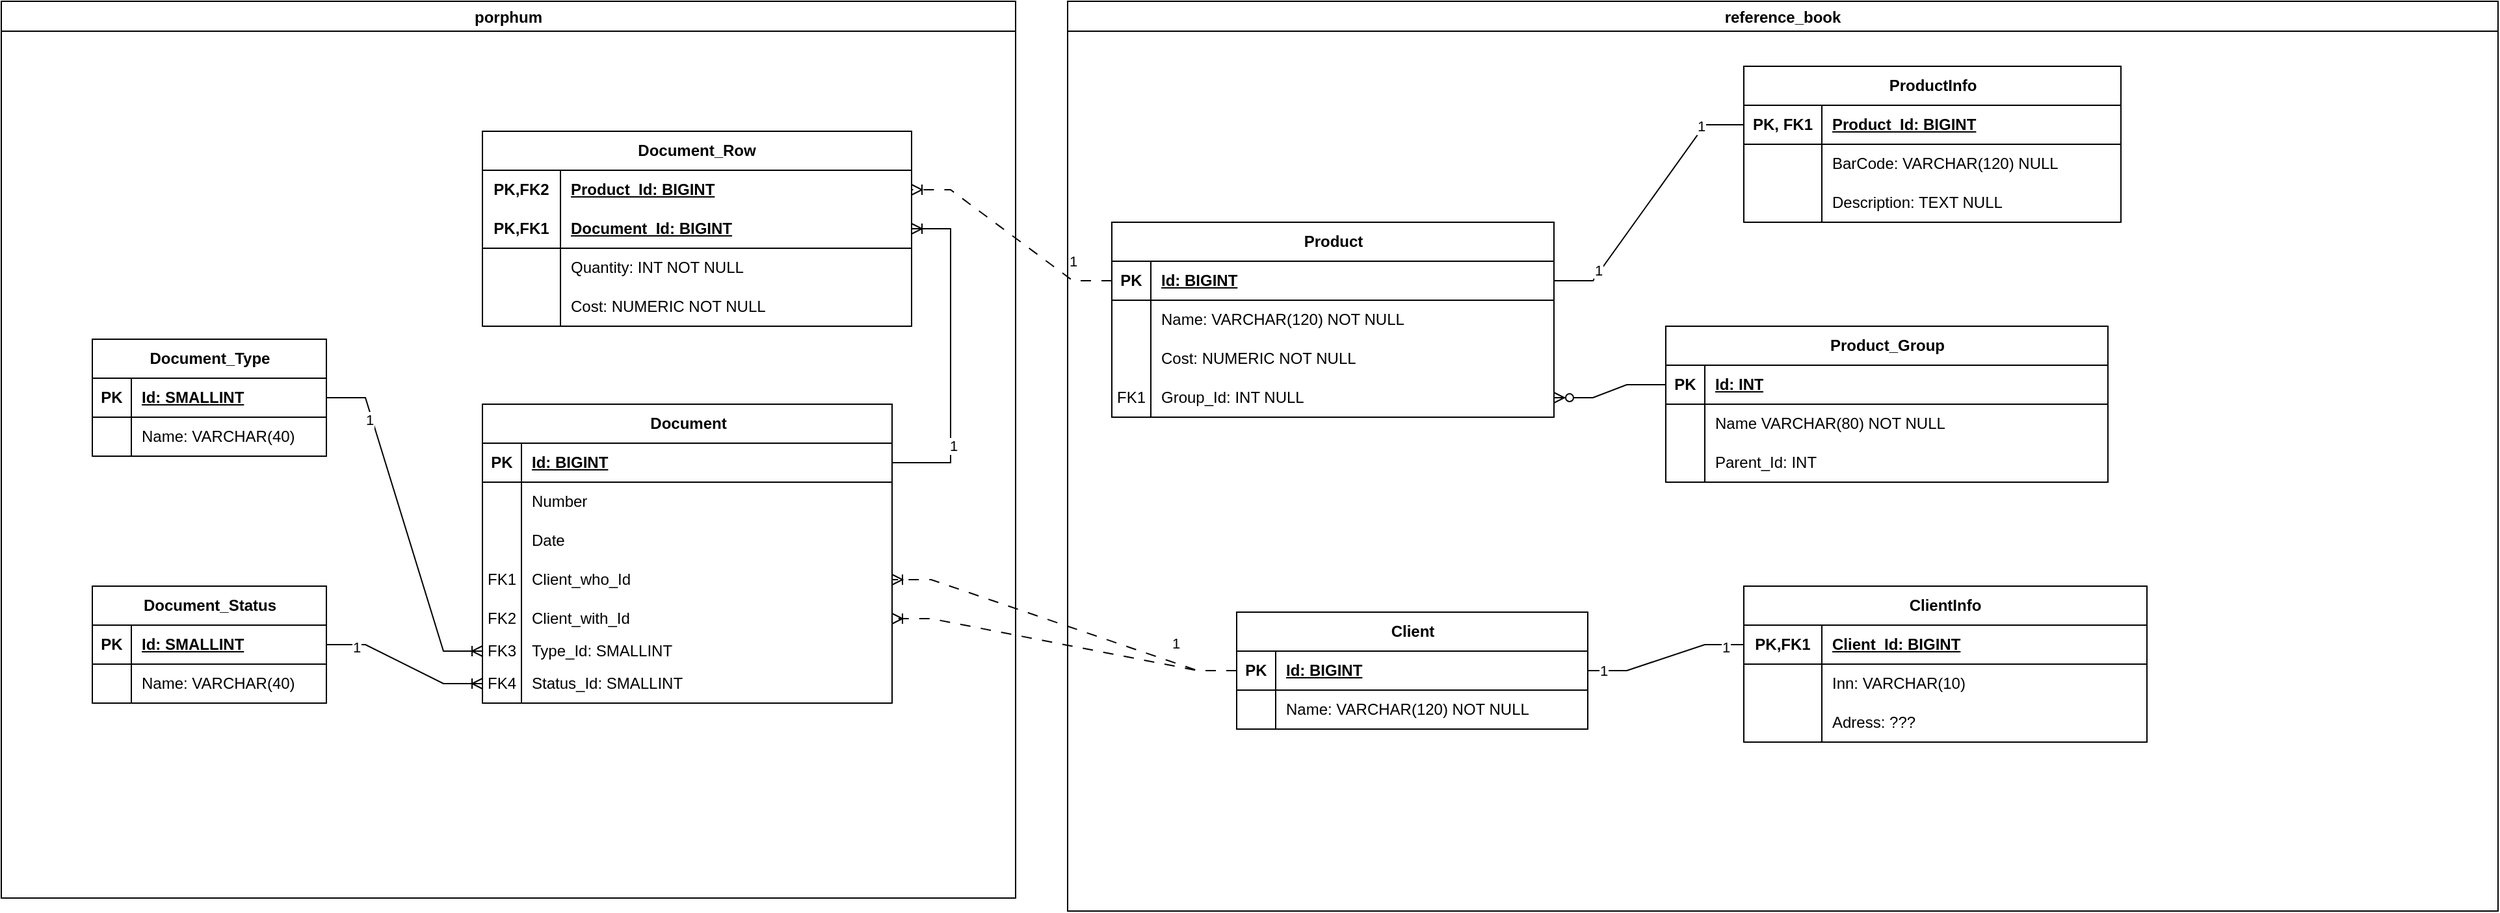 <mxfile version="21.3.7" type="device">
  <diagram name="Страница 1" id="6t1dCJp9TzpcNnZv-YKP">
    <mxGraphModel dx="2876" dy="1106" grid="1" gridSize="10" guides="1" tooltips="1" connect="1" arrows="1" fold="1" page="1" pageScale="1" pageWidth="827" pageHeight="1169" math="0" shadow="0">
      <root>
        <mxCell id="0" />
        <mxCell id="1" parent="0" />
        <mxCell id="6SxP_ZanUkTM1SYtLKLF-1" value="Product" style="shape=table;startSize=30;container=1;collapsible=1;childLayout=tableLayout;fixedRows=1;rowLines=0;fontStyle=1;align=center;resizeLast=1;html=1;" vertex="1" parent="1">
          <mxGeometry x="74" y="360" width="340" height="150" as="geometry" />
        </mxCell>
        <mxCell id="6SxP_ZanUkTM1SYtLKLF-2" value="" style="shape=tableRow;horizontal=0;startSize=0;swimlaneHead=0;swimlaneBody=0;fillColor=none;collapsible=0;dropTarget=0;points=[[0,0.5],[1,0.5]];portConstraint=eastwest;top=0;left=0;right=0;bottom=1;" vertex="1" parent="6SxP_ZanUkTM1SYtLKLF-1">
          <mxGeometry y="30" width="340" height="30" as="geometry" />
        </mxCell>
        <mxCell id="6SxP_ZanUkTM1SYtLKLF-3" value="PK" style="shape=partialRectangle;connectable=0;fillColor=none;top=0;left=0;bottom=0;right=0;fontStyle=1;overflow=hidden;whiteSpace=wrap;html=1;" vertex="1" parent="6SxP_ZanUkTM1SYtLKLF-2">
          <mxGeometry width="30" height="30" as="geometry">
            <mxRectangle width="30" height="30" as="alternateBounds" />
          </mxGeometry>
        </mxCell>
        <mxCell id="6SxP_ZanUkTM1SYtLKLF-4" value="Id: BIGINT" style="shape=partialRectangle;connectable=0;fillColor=none;top=0;left=0;bottom=0;right=0;align=left;spacingLeft=6;fontStyle=5;overflow=hidden;whiteSpace=wrap;html=1;" vertex="1" parent="6SxP_ZanUkTM1SYtLKLF-2">
          <mxGeometry x="30" width="310" height="30" as="geometry">
            <mxRectangle width="310" height="30" as="alternateBounds" />
          </mxGeometry>
        </mxCell>
        <mxCell id="6SxP_ZanUkTM1SYtLKLF-5" value="" style="shape=tableRow;horizontal=0;startSize=0;swimlaneHead=0;swimlaneBody=0;fillColor=none;collapsible=0;dropTarget=0;points=[[0,0.5],[1,0.5]];portConstraint=eastwest;top=0;left=0;right=0;bottom=0;" vertex="1" parent="6SxP_ZanUkTM1SYtLKLF-1">
          <mxGeometry y="60" width="340" height="30" as="geometry" />
        </mxCell>
        <mxCell id="6SxP_ZanUkTM1SYtLKLF-6" value="" style="shape=partialRectangle;connectable=0;fillColor=none;top=0;left=0;bottom=0;right=0;editable=1;overflow=hidden;whiteSpace=wrap;html=1;" vertex="1" parent="6SxP_ZanUkTM1SYtLKLF-5">
          <mxGeometry width="30" height="30" as="geometry">
            <mxRectangle width="30" height="30" as="alternateBounds" />
          </mxGeometry>
        </mxCell>
        <mxCell id="6SxP_ZanUkTM1SYtLKLF-7" value="Name: VARCHAR(120) NOT NULL" style="shape=partialRectangle;connectable=0;fillColor=none;top=0;left=0;bottom=0;right=0;align=left;spacingLeft=6;overflow=hidden;whiteSpace=wrap;html=1;" vertex="1" parent="6SxP_ZanUkTM1SYtLKLF-5">
          <mxGeometry x="30" width="310" height="30" as="geometry">
            <mxRectangle width="310" height="30" as="alternateBounds" />
          </mxGeometry>
        </mxCell>
        <mxCell id="6SxP_ZanUkTM1SYtLKLF-8" value="" style="shape=tableRow;horizontal=0;startSize=0;swimlaneHead=0;swimlaneBody=0;fillColor=none;collapsible=0;dropTarget=0;points=[[0,0.5],[1,0.5]];portConstraint=eastwest;top=0;left=0;right=0;bottom=0;" vertex="1" parent="6SxP_ZanUkTM1SYtLKLF-1">
          <mxGeometry y="90" width="340" height="30" as="geometry" />
        </mxCell>
        <mxCell id="6SxP_ZanUkTM1SYtLKLF-9" value="" style="shape=partialRectangle;connectable=0;fillColor=none;top=0;left=0;bottom=0;right=0;editable=1;overflow=hidden;whiteSpace=wrap;html=1;" vertex="1" parent="6SxP_ZanUkTM1SYtLKLF-8">
          <mxGeometry width="30" height="30" as="geometry">
            <mxRectangle width="30" height="30" as="alternateBounds" />
          </mxGeometry>
        </mxCell>
        <mxCell id="6SxP_ZanUkTM1SYtLKLF-10" value="Cost: NUMERIC NOT NULL" style="shape=partialRectangle;connectable=0;fillColor=none;top=0;left=0;bottom=0;right=0;align=left;spacingLeft=6;overflow=hidden;whiteSpace=wrap;html=1;" vertex="1" parent="6SxP_ZanUkTM1SYtLKLF-8">
          <mxGeometry x="30" width="310" height="30" as="geometry">
            <mxRectangle width="310" height="30" as="alternateBounds" />
          </mxGeometry>
        </mxCell>
        <mxCell id="6SxP_ZanUkTM1SYtLKLF-105" style="shape=tableRow;horizontal=0;startSize=0;swimlaneHead=0;swimlaneBody=0;fillColor=none;collapsible=0;dropTarget=0;points=[[0,0.5],[1,0.5]];portConstraint=eastwest;top=0;left=0;right=0;bottom=0;" vertex="1" parent="6SxP_ZanUkTM1SYtLKLF-1">
          <mxGeometry y="120" width="340" height="30" as="geometry" />
        </mxCell>
        <mxCell id="6SxP_ZanUkTM1SYtLKLF-106" value="FK1" style="shape=partialRectangle;connectable=0;fillColor=none;top=0;left=0;bottom=0;right=0;editable=1;overflow=hidden;whiteSpace=wrap;html=1;" vertex="1" parent="6SxP_ZanUkTM1SYtLKLF-105">
          <mxGeometry width="30" height="30" as="geometry">
            <mxRectangle width="30" height="30" as="alternateBounds" />
          </mxGeometry>
        </mxCell>
        <mxCell id="6SxP_ZanUkTM1SYtLKLF-107" value="Group_Id: INT NULL" style="shape=partialRectangle;connectable=0;fillColor=none;top=0;left=0;bottom=0;right=0;align=left;spacingLeft=6;overflow=hidden;whiteSpace=wrap;html=1;" vertex="1" parent="6SxP_ZanUkTM1SYtLKLF-105">
          <mxGeometry x="30" width="310" height="30" as="geometry">
            <mxRectangle width="310" height="30" as="alternateBounds" />
          </mxGeometry>
        </mxCell>
        <mxCell id="6SxP_ZanUkTM1SYtLKLF-14" value="Client" style="shape=table;startSize=30;container=1;collapsible=1;childLayout=tableLayout;fixedRows=1;rowLines=0;fontStyle=1;align=center;resizeLast=1;html=1;" vertex="1" parent="1">
          <mxGeometry x="170" y="660" width="270" height="90" as="geometry" />
        </mxCell>
        <mxCell id="6SxP_ZanUkTM1SYtLKLF-15" value="" style="shape=tableRow;horizontal=0;startSize=0;swimlaneHead=0;swimlaneBody=0;fillColor=none;collapsible=0;dropTarget=0;points=[[0,0.5],[1,0.5]];portConstraint=eastwest;top=0;left=0;right=0;bottom=1;" vertex="1" parent="6SxP_ZanUkTM1SYtLKLF-14">
          <mxGeometry y="30" width="270" height="30" as="geometry" />
        </mxCell>
        <mxCell id="6SxP_ZanUkTM1SYtLKLF-16" value="PK" style="shape=partialRectangle;connectable=0;fillColor=none;top=0;left=0;bottom=0;right=0;fontStyle=1;overflow=hidden;whiteSpace=wrap;html=1;" vertex="1" parent="6SxP_ZanUkTM1SYtLKLF-15">
          <mxGeometry width="30" height="30" as="geometry">
            <mxRectangle width="30" height="30" as="alternateBounds" />
          </mxGeometry>
        </mxCell>
        <mxCell id="6SxP_ZanUkTM1SYtLKLF-17" value="Id: BIGINT" style="shape=partialRectangle;connectable=0;fillColor=none;top=0;left=0;bottom=0;right=0;align=left;spacingLeft=6;fontStyle=5;overflow=hidden;whiteSpace=wrap;html=1;" vertex="1" parent="6SxP_ZanUkTM1SYtLKLF-15">
          <mxGeometry x="30" width="240" height="30" as="geometry">
            <mxRectangle width="240" height="30" as="alternateBounds" />
          </mxGeometry>
        </mxCell>
        <mxCell id="6SxP_ZanUkTM1SYtLKLF-18" value="" style="shape=tableRow;horizontal=0;startSize=0;swimlaneHead=0;swimlaneBody=0;fillColor=none;collapsible=0;dropTarget=0;points=[[0,0.5],[1,0.5]];portConstraint=eastwest;top=0;left=0;right=0;bottom=0;" vertex="1" parent="6SxP_ZanUkTM1SYtLKLF-14">
          <mxGeometry y="60" width="270" height="30" as="geometry" />
        </mxCell>
        <mxCell id="6SxP_ZanUkTM1SYtLKLF-19" value="" style="shape=partialRectangle;connectable=0;fillColor=none;top=0;left=0;bottom=0;right=0;editable=1;overflow=hidden;whiteSpace=wrap;html=1;" vertex="1" parent="6SxP_ZanUkTM1SYtLKLF-18">
          <mxGeometry width="30" height="30" as="geometry">
            <mxRectangle width="30" height="30" as="alternateBounds" />
          </mxGeometry>
        </mxCell>
        <mxCell id="6SxP_ZanUkTM1SYtLKLF-20" value="Name: VARCHAR(120) NOT NULL" style="shape=partialRectangle;connectable=0;fillColor=none;top=0;left=0;bottom=0;right=0;align=left;spacingLeft=6;overflow=hidden;whiteSpace=wrap;html=1;" vertex="1" parent="6SxP_ZanUkTM1SYtLKLF-18">
          <mxGeometry x="30" width="240" height="30" as="geometry">
            <mxRectangle width="240" height="30" as="alternateBounds" />
          </mxGeometry>
        </mxCell>
        <mxCell id="6SxP_ZanUkTM1SYtLKLF-79" value="Product_Group" style="shape=table;startSize=30;container=1;collapsible=1;childLayout=tableLayout;fixedRows=1;rowLines=0;fontStyle=1;align=center;resizeLast=1;html=1;" vertex="1" parent="1">
          <mxGeometry x="500" y="440" width="340" height="120" as="geometry" />
        </mxCell>
        <mxCell id="6SxP_ZanUkTM1SYtLKLF-80" value="" style="shape=tableRow;horizontal=0;startSize=0;swimlaneHead=0;swimlaneBody=0;fillColor=none;collapsible=0;dropTarget=0;points=[[0,0.5],[1,0.5]];portConstraint=eastwest;top=0;left=0;right=0;bottom=1;" vertex="1" parent="6SxP_ZanUkTM1SYtLKLF-79">
          <mxGeometry y="30" width="340" height="30" as="geometry" />
        </mxCell>
        <mxCell id="6SxP_ZanUkTM1SYtLKLF-81" value="PK" style="shape=partialRectangle;connectable=0;fillColor=none;top=0;left=0;bottom=0;right=0;fontStyle=1;overflow=hidden;whiteSpace=wrap;html=1;" vertex="1" parent="6SxP_ZanUkTM1SYtLKLF-80">
          <mxGeometry width="30" height="30" as="geometry">
            <mxRectangle width="30" height="30" as="alternateBounds" />
          </mxGeometry>
        </mxCell>
        <mxCell id="6SxP_ZanUkTM1SYtLKLF-82" value="Id: INT" style="shape=partialRectangle;connectable=0;fillColor=none;top=0;left=0;bottom=0;right=0;align=left;spacingLeft=6;fontStyle=5;overflow=hidden;whiteSpace=wrap;html=1;" vertex="1" parent="6SxP_ZanUkTM1SYtLKLF-80">
          <mxGeometry x="30" width="310" height="30" as="geometry">
            <mxRectangle width="310" height="30" as="alternateBounds" />
          </mxGeometry>
        </mxCell>
        <mxCell id="6SxP_ZanUkTM1SYtLKLF-83" value="" style="shape=tableRow;horizontal=0;startSize=0;swimlaneHead=0;swimlaneBody=0;fillColor=none;collapsible=0;dropTarget=0;points=[[0,0.5],[1,0.5]];portConstraint=eastwest;top=0;left=0;right=0;bottom=0;" vertex="1" parent="6SxP_ZanUkTM1SYtLKLF-79">
          <mxGeometry y="60" width="340" height="30" as="geometry" />
        </mxCell>
        <mxCell id="6SxP_ZanUkTM1SYtLKLF-84" value="" style="shape=partialRectangle;connectable=0;fillColor=none;top=0;left=0;bottom=0;right=0;editable=1;overflow=hidden;whiteSpace=wrap;html=1;" vertex="1" parent="6SxP_ZanUkTM1SYtLKLF-83">
          <mxGeometry width="30" height="30" as="geometry">
            <mxRectangle width="30" height="30" as="alternateBounds" />
          </mxGeometry>
        </mxCell>
        <mxCell id="6SxP_ZanUkTM1SYtLKLF-85" value="Name VARCHAR(80) NOT NULL" style="shape=partialRectangle;connectable=0;fillColor=none;top=0;left=0;bottom=0;right=0;align=left;spacingLeft=6;overflow=hidden;whiteSpace=wrap;html=1;" vertex="1" parent="6SxP_ZanUkTM1SYtLKLF-83">
          <mxGeometry x="30" width="310" height="30" as="geometry">
            <mxRectangle width="310" height="30" as="alternateBounds" />
          </mxGeometry>
        </mxCell>
        <mxCell id="6SxP_ZanUkTM1SYtLKLF-108" style="shape=tableRow;horizontal=0;startSize=0;swimlaneHead=0;swimlaneBody=0;fillColor=none;collapsible=0;dropTarget=0;points=[[0,0.5],[1,0.5]];portConstraint=eastwest;top=0;left=0;right=0;bottom=0;" vertex="1" parent="6SxP_ZanUkTM1SYtLKLF-79">
          <mxGeometry y="90" width="340" height="30" as="geometry" />
        </mxCell>
        <mxCell id="6SxP_ZanUkTM1SYtLKLF-109" value="" style="shape=partialRectangle;connectable=0;fillColor=none;top=0;left=0;bottom=0;right=0;editable=1;overflow=hidden;whiteSpace=wrap;html=1;" vertex="1" parent="6SxP_ZanUkTM1SYtLKLF-108">
          <mxGeometry width="30" height="30" as="geometry">
            <mxRectangle width="30" height="30" as="alternateBounds" />
          </mxGeometry>
        </mxCell>
        <mxCell id="6SxP_ZanUkTM1SYtLKLF-110" value="Parent_Id: INT" style="shape=partialRectangle;connectable=0;fillColor=none;top=0;left=0;bottom=0;right=0;align=left;spacingLeft=6;overflow=hidden;whiteSpace=wrap;html=1;" vertex="1" parent="6SxP_ZanUkTM1SYtLKLF-108">
          <mxGeometry x="30" width="310" height="30" as="geometry">
            <mxRectangle width="310" height="30" as="alternateBounds" />
          </mxGeometry>
        </mxCell>
        <mxCell id="6SxP_ZanUkTM1SYtLKLF-92" value="ProductInfo" style="shape=table;startSize=30;container=1;collapsible=1;childLayout=tableLayout;fixedRows=1;rowLines=0;fontStyle=1;align=center;resizeLast=1;html=1;" vertex="1" parent="1">
          <mxGeometry x="560" y="240" width="290" height="120" as="geometry" />
        </mxCell>
        <mxCell id="6SxP_ZanUkTM1SYtLKLF-93" value="" style="shape=tableRow;horizontal=0;startSize=0;swimlaneHead=0;swimlaneBody=0;fillColor=none;collapsible=0;dropTarget=0;points=[[0,0.5],[1,0.5]];portConstraint=eastwest;top=0;left=0;right=0;bottom=1;" vertex="1" parent="6SxP_ZanUkTM1SYtLKLF-92">
          <mxGeometry y="30" width="290" height="30" as="geometry" />
        </mxCell>
        <mxCell id="6SxP_ZanUkTM1SYtLKLF-94" value="PK, FK1" style="shape=partialRectangle;connectable=0;fillColor=none;top=0;left=0;bottom=0;right=0;fontStyle=1;overflow=hidden;whiteSpace=wrap;html=1;" vertex="1" parent="6SxP_ZanUkTM1SYtLKLF-93">
          <mxGeometry width="60" height="30" as="geometry">
            <mxRectangle width="60" height="30" as="alternateBounds" />
          </mxGeometry>
        </mxCell>
        <mxCell id="6SxP_ZanUkTM1SYtLKLF-95" value="Product_Id: BIGINT" style="shape=partialRectangle;connectable=0;fillColor=none;top=0;left=0;bottom=0;right=0;align=left;spacingLeft=6;fontStyle=5;overflow=hidden;whiteSpace=wrap;html=1;" vertex="1" parent="6SxP_ZanUkTM1SYtLKLF-93">
          <mxGeometry x="60" width="230" height="30" as="geometry">
            <mxRectangle width="230" height="30" as="alternateBounds" />
          </mxGeometry>
        </mxCell>
        <mxCell id="6SxP_ZanUkTM1SYtLKLF-96" value="" style="shape=tableRow;horizontal=0;startSize=0;swimlaneHead=0;swimlaneBody=0;fillColor=none;collapsible=0;dropTarget=0;points=[[0,0.5],[1,0.5]];portConstraint=eastwest;top=0;left=0;right=0;bottom=0;" vertex="1" parent="6SxP_ZanUkTM1SYtLKLF-92">
          <mxGeometry y="60" width="290" height="30" as="geometry" />
        </mxCell>
        <mxCell id="6SxP_ZanUkTM1SYtLKLF-97" value="" style="shape=partialRectangle;connectable=0;fillColor=none;top=0;left=0;bottom=0;right=0;editable=1;overflow=hidden;whiteSpace=wrap;html=1;" vertex="1" parent="6SxP_ZanUkTM1SYtLKLF-96">
          <mxGeometry width="60" height="30" as="geometry">
            <mxRectangle width="60" height="30" as="alternateBounds" />
          </mxGeometry>
        </mxCell>
        <mxCell id="6SxP_ZanUkTM1SYtLKLF-98" value="BarCode: VARCHAR(120) NULL" style="shape=partialRectangle;connectable=0;fillColor=none;top=0;left=0;bottom=0;right=0;align=left;spacingLeft=6;overflow=hidden;whiteSpace=wrap;html=1;" vertex="1" parent="6SxP_ZanUkTM1SYtLKLF-96">
          <mxGeometry x="60" width="230" height="30" as="geometry">
            <mxRectangle width="230" height="30" as="alternateBounds" />
          </mxGeometry>
        </mxCell>
        <mxCell id="6SxP_ZanUkTM1SYtLKLF-192" style="shape=tableRow;horizontal=0;startSize=0;swimlaneHead=0;swimlaneBody=0;fillColor=none;collapsible=0;dropTarget=0;points=[[0,0.5],[1,0.5]];portConstraint=eastwest;top=0;left=0;right=0;bottom=0;" vertex="1" parent="6SxP_ZanUkTM1SYtLKLF-92">
          <mxGeometry y="90" width="290" height="30" as="geometry" />
        </mxCell>
        <mxCell id="6SxP_ZanUkTM1SYtLKLF-193" style="shape=partialRectangle;connectable=0;fillColor=none;top=0;left=0;bottom=0;right=0;editable=1;overflow=hidden;whiteSpace=wrap;html=1;" vertex="1" parent="6SxP_ZanUkTM1SYtLKLF-192">
          <mxGeometry width="60" height="30" as="geometry">
            <mxRectangle width="60" height="30" as="alternateBounds" />
          </mxGeometry>
        </mxCell>
        <mxCell id="6SxP_ZanUkTM1SYtLKLF-194" value="Description: TEXT NULL" style="shape=partialRectangle;connectable=0;fillColor=none;top=0;left=0;bottom=0;right=0;align=left;spacingLeft=6;overflow=hidden;whiteSpace=wrap;html=1;" vertex="1" parent="6SxP_ZanUkTM1SYtLKLF-192">
          <mxGeometry x="60" width="230" height="30" as="geometry">
            <mxRectangle width="230" height="30" as="alternateBounds" />
          </mxGeometry>
        </mxCell>
        <mxCell id="6SxP_ZanUkTM1SYtLKLF-112" value="" style="edgeStyle=entityRelationEdgeStyle;fontSize=12;html=1;endArrow=none;startArrow=none;rounded=0;startFill=0;endFill=0;" edge="1" parent="1" source="6SxP_ZanUkTM1SYtLKLF-93" target="6SxP_ZanUkTM1SYtLKLF-2">
          <mxGeometry width="100" height="100" relative="1" as="geometry">
            <mxPoint x="-200" y="380" as="sourcePoint" />
            <mxPoint x="-100" y="280" as="targetPoint" />
          </mxGeometry>
        </mxCell>
        <mxCell id="6SxP_ZanUkTM1SYtLKLF-147" value="1" style="edgeLabel;html=1;align=center;verticalAlign=middle;resizable=0;points=[];" vertex="1" connectable="0" parent="6SxP_ZanUkTM1SYtLKLF-112">
          <mxGeometry x="-0.689" y="-2" relative="1" as="geometry">
            <mxPoint as="offset" />
          </mxGeometry>
        </mxCell>
        <mxCell id="6SxP_ZanUkTM1SYtLKLF-148" value="1" style="edgeLabel;html=1;align=center;verticalAlign=middle;resizable=0;points=[];" vertex="1" connectable="0" parent="6SxP_ZanUkTM1SYtLKLF-112">
          <mxGeometry x="0.622" y="-2" relative="1" as="geometry">
            <mxPoint as="offset" />
          </mxGeometry>
        </mxCell>
        <mxCell id="6SxP_ZanUkTM1SYtLKLF-126" value="ClientInfo" style="shape=table;startSize=30;container=1;collapsible=1;childLayout=tableLayout;fixedRows=1;rowLines=0;fontStyle=1;align=center;resizeLast=1;html=1;whiteSpace=wrap;" vertex="1" parent="1">
          <mxGeometry x="560" y="640" width="310" height="120" as="geometry" />
        </mxCell>
        <mxCell id="6SxP_ZanUkTM1SYtLKLF-130" value="" style="shape=tableRow;horizontal=0;startSize=0;swimlaneHead=0;swimlaneBody=0;fillColor=none;collapsible=0;dropTarget=0;points=[[0,0.5],[1,0.5]];portConstraint=eastwest;top=0;left=0;right=0;bottom=1;html=1;" vertex="1" parent="6SxP_ZanUkTM1SYtLKLF-126">
          <mxGeometry y="30" width="310" height="30" as="geometry" />
        </mxCell>
        <mxCell id="6SxP_ZanUkTM1SYtLKLF-131" value="PK,FK1" style="shape=partialRectangle;connectable=0;fillColor=none;top=0;left=0;bottom=0;right=0;fontStyle=1;overflow=hidden;html=1;whiteSpace=wrap;" vertex="1" parent="6SxP_ZanUkTM1SYtLKLF-130">
          <mxGeometry width="60" height="30" as="geometry">
            <mxRectangle width="60" height="30" as="alternateBounds" />
          </mxGeometry>
        </mxCell>
        <mxCell id="6SxP_ZanUkTM1SYtLKLF-132" value="Client_Id: BIGINT" style="shape=partialRectangle;connectable=0;fillColor=none;top=0;left=0;bottom=0;right=0;align=left;spacingLeft=6;fontStyle=5;overflow=hidden;html=1;whiteSpace=wrap;" vertex="1" parent="6SxP_ZanUkTM1SYtLKLF-130">
          <mxGeometry x="60" width="250" height="30" as="geometry">
            <mxRectangle width="250" height="30" as="alternateBounds" />
          </mxGeometry>
        </mxCell>
        <mxCell id="6SxP_ZanUkTM1SYtLKLF-133" value="" style="shape=tableRow;horizontal=0;startSize=0;swimlaneHead=0;swimlaneBody=0;fillColor=none;collapsible=0;dropTarget=0;points=[[0,0.5],[1,0.5]];portConstraint=eastwest;top=0;left=0;right=0;bottom=0;html=1;" vertex="1" parent="6SxP_ZanUkTM1SYtLKLF-126">
          <mxGeometry y="60" width="310" height="30" as="geometry" />
        </mxCell>
        <mxCell id="6SxP_ZanUkTM1SYtLKLF-134" value="" style="shape=partialRectangle;connectable=0;fillColor=none;top=0;left=0;bottom=0;right=0;editable=1;overflow=hidden;html=1;whiteSpace=wrap;" vertex="1" parent="6SxP_ZanUkTM1SYtLKLF-133">
          <mxGeometry width="60" height="30" as="geometry">
            <mxRectangle width="60" height="30" as="alternateBounds" />
          </mxGeometry>
        </mxCell>
        <mxCell id="6SxP_ZanUkTM1SYtLKLF-135" value="Inn: VARCHAR(10)" style="shape=partialRectangle;connectable=0;fillColor=none;top=0;left=0;bottom=0;right=0;align=left;spacingLeft=6;overflow=hidden;html=1;whiteSpace=wrap;" vertex="1" parent="6SxP_ZanUkTM1SYtLKLF-133">
          <mxGeometry x="60" width="250" height="30" as="geometry">
            <mxRectangle width="250" height="30" as="alternateBounds" />
          </mxGeometry>
        </mxCell>
        <mxCell id="6SxP_ZanUkTM1SYtLKLF-136" value="" style="shape=tableRow;horizontal=0;startSize=0;swimlaneHead=0;swimlaneBody=0;fillColor=none;collapsible=0;dropTarget=0;points=[[0,0.5],[1,0.5]];portConstraint=eastwest;top=0;left=0;right=0;bottom=0;html=1;" vertex="1" parent="6SxP_ZanUkTM1SYtLKLF-126">
          <mxGeometry y="90" width="310" height="30" as="geometry" />
        </mxCell>
        <mxCell id="6SxP_ZanUkTM1SYtLKLF-137" value="" style="shape=partialRectangle;connectable=0;fillColor=none;top=0;left=0;bottom=0;right=0;editable=1;overflow=hidden;html=1;whiteSpace=wrap;" vertex="1" parent="6SxP_ZanUkTM1SYtLKLF-136">
          <mxGeometry width="60" height="30" as="geometry">
            <mxRectangle width="60" height="30" as="alternateBounds" />
          </mxGeometry>
        </mxCell>
        <mxCell id="6SxP_ZanUkTM1SYtLKLF-138" value="Adress: ???" style="shape=partialRectangle;connectable=0;fillColor=none;top=0;left=0;bottom=0;right=0;align=left;spacingLeft=6;overflow=hidden;html=1;whiteSpace=wrap;" vertex="1" parent="6SxP_ZanUkTM1SYtLKLF-136">
          <mxGeometry x="60" width="250" height="30" as="geometry">
            <mxRectangle width="250" height="30" as="alternateBounds" />
          </mxGeometry>
        </mxCell>
        <mxCell id="6SxP_ZanUkTM1SYtLKLF-143" value="" style="edgeStyle=entityRelationEdgeStyle;fontSize=12;html=1;endArrow=none;startArrow=none;rounded=0;startFill=0;endFill=0;" edge="1" parent="1" source="6SxP_ZanUkTM1SYtLKLF-15" target="6SxP_ZanUkTM1SYtLKLF-130">
          <mxGeometry width="100" height="100" relative="1" as="geometry">
            <mxPoint x="50" y="450" as="sourcePoint" />
            <mxPoint x="140" y="450" as="targetPoint" />
          </mxGeometry>
        </mxCell>
        <mxCell id="6SxP_ZanUkTM1SYtLKLF-149" value="1" style="edgeLabel;html=1;align=center;verticalAlign=middle;resizable=0;points=[];" vertex="1" connectable="0" parent="6SxP_ZanUkTM1SYtLKLF-143">
          <mxGeometry x="-0.806" relative="1" as="geometry">
            <mxPoint as="offset" />
          </mxGeometry>
        </mxCell>
        <mxCell id="6SxP_ZanUkTM1SYtLKLF-150" value="1" style="edgeLabel;html=1;align=center;verticalAlign=middle;resizable=0;points=[];" vertex="1" connectable="0" parent="6SxP_ZanUkTM1SYtLKLF-143">
          <mxGeometry x="0.767" y="-2" relative="1" as="geometry">
            <mxPoint as="offset" />
          </mxGeometry>
        </mxCell>
        <mxCell id="6SxP_ZanUkTM1SYtLKLF-181" value="" style="edgeStyle=entityRelationEdgeStyle;fontSize=12;html=1;endArrow=ERoneToMany;rounded=0;dashed=1;dashPattern=8 8;" edge="1" parent="1" source="6SxP_ZanUkTM1SYtLKLF-15" target="6SxP_ZanUkTM1SYtLKLF-178">
          <mxGeometry width="100" height="100" relative="1" as="geometry">
            <mxPoint x="-500" y="665" as="sourcePoint" />
            <mxPoint x="-312" y="725" as="targetPoint" />
          </mxGeometry>
        </mxCell>
        <mxCell id="6SxP_ZanUkTM1SYtLKLF-182" value="1" style="edgeLabel;html=1;align=center;verticalAlign=middle;resizable=0;points=[];" vertex="1" connectable="0" parent="6SxP_ZanUkTM1SYtLKLF-181">
          <mxGeometry x="-0.646" y="-2" relative="1" as="geometry">
            <mxPoint y="-13" as="offset" />
          </mxGeometry>
        </mxCell>
        <mxCell id="6SxP_ZanUkTM1SYtLKLF-186" value="" style="edgeStyle=entityRelationEdgeStyle;fontSize=12;html=1;endArrow=ERoneToMany;rounded=0;dashed=1;dashPattern=8 8;" edge="1" parent="1" source="6SxP_ZanUkTM1SYtLKLF-15" target="6SxP_ZanUkTM1SYtLKLF-183">
          <mxGeometry width="100" height="100" relative="1" as="geometry">
            <mxPoint x="90" y="745" as="sourcePoint" />
            <mxPoint x="3" y="700" as="targetPoint" />
          </mxGeometry>
        </mxCell>
        <mxCell id="6SxP_ZanUkTM1SYtLKLF-190" value="" style="edgeStyle=entityRelationEdgeStyle;fontSize=12;html=1;endArrow=ERoneToMany;rounded=0;dashed=1;dashPattern=8 8;" edge="1" parent="1" source="6SxP_ZanUkTM1SYtLKLF-2" target="6SxP_ZanUkTM1SYtLKLF-67">
          <mxGeometry width="100" height="100" relative="1" as="geometry">
            <mxPoint x="3" y="610" as="sourcePoint" />
            <mxPoint x="120" y="545" as="targetPoint" />
          </mxGeometry>
        </mxCell>
        <mxCell id="6SxP_ZanUkTM1SYtLKLF-191" value="1" style="edgeLabel;html=1;align=center;verticalAlign=middle;resizable=0;points=[];" vertex="1" connectable="0" parent="6SxP_ZanUkTM1SYtLKLF-190">
          <mxGeometry x="-0.646" y="-2" relative="1" as="geometry">
            <mxPoint y="-13" as="offset" />
          </mxGeometry>
        </mxCell>
        <mxCell id="6SxP_ZanUkTM1SYtLKLF-196" value="" style="edgeStyle=entityRelationEdgeStyle;fontSize=12;html=1;endArrow=ERzeroToMany;endFill=1;rounded=0;" edge="1" parent="1" source="6SxP_ZanUkTM1SYtLKLF-80" target="6SxP_ZanUkTM1SYtLKLF-105">
          <mxGeometry width="100" height="100" relative="1" as="geometry">
            <mxPoint x="-10" y="450" as="sourcePoint" />
            <mxPoint x="90" y="350" as="targetPoint" />
          </mxGeometry>
        </mxCell>
        <mxCell id="6SxP_ZanUkTM1SYtLKLF-197" value="porphum" style="swimlane;" vertex="1" parent="1">
          <mxGeometry x="-780" y="190" width="780" height="690" as="geometry" />
        </mxCell>
        <mxCell id="6SxP_ZanUkTM1SYtLKLF-66" value="Document_Row" style="shape=table;startSize=30;container=1;collapsible=1;childLayout=tableLayout;fixedRows=1;rowLines=0;fontStyle=1;align=center;resizeLast=1;html=1;whiteSpace=wrap;" vertex="1" parent="6SxP_ZanUkTM1SYtLKLF-197">
          <mxGeometry x="370" y="100" width="330" height="150" as="geometry" />
        </mxCell>
        <mxCell id="6SxP_ZanUkTM1SYtLKLF-67" value="" style="shape=tableRow;horizontal=0;startSize=0;swimlaneHead=0;swimlaneBody=0;fillColor=none;collapsible=0;dropTarget=0;points=[[0,0.5],[1,0.5]];portConstraint=eastwest;top=0;left=0;right=0;bottom=0;html=1;" vertex="1" parent="6SxP_ZanUkTM1SYtLKLF-66">
          <mxGeometry y="30" width="330" height="30" as="geometry" />
        </mxCell>
        <mxCell id="6SxP_ZanUkTM1SYtLKLF-68" value="PK,FK2" style="shape=partialRectangle;connectable=0;fillColor=none;top=0;left=0;bottom=0;right=0;fontStyle=1;overflow=hidden;html=1;whiteSpace=wrap;" vertex="1" parent="6SxP_ZanUkTM1SYtLKLF-67">
          <mxGeometry width="60" height="30" as="geometry">
            <mxRectangle width="60" height="30" as="alternateBounds" />
          </mxGeometry>
        </mxCell>
        <mxCell id="6SxP_ZanUkTM1SYtLKLF-69" value="Product_Id: BIGINT" style="shape=partialRectangle;connectable=0;fillColor=none;top=0;left=0;bottom=0;right=0;align=left;spacingLeft=6;fontStyle=5;overflow=hidden;html=1;whiteSpace=wrap;" vertex="1" parent="6SxP_ZanUkTM1SYtLKLF-67">
          <mxGeometry x="60" width="270" height="30" as="geometry">
            <mxRectangle width="270" height="30" as="alternateBounds" />
          </mxGeometry>
        </mxCell>
        <mxCell id="6SxP_ZanUkTM1SYtLKLF-70" value="" style="shape=tableRow;horizontal=0;startSize=0;swimlaneHead=0;swimlaneBody=0;fillColor=none;collapsible=0;dropTarget=0;points=[[0,0.5],[1,0.5]];portConstraint=eastwest;top=0;left=0;right=0;bottom=1;html=1;" vertex="1" parent="6SxP_ZanUkTM1SYtLKLF-66">
          <mxGeometry y="60" width="330" height="30" as="geometry" />
        </mxCell>
        <mxCell id="6SxP_ZanUkTM1SYtLKLF-71" value="PK,FK1" style="shape=partialRectangle;connectable=0;fillColor=none;top=0;left=0;bottom=0;right=0;fontStyle=1;overflow=hidden;html=1;whiteSpace=wrap;" vertex="1" parent="6SxP_ZanUkTM1SYtLKLF-70">
          <mxGeometry width="60" height="30" as="geometry">
            <mxRectangle width="60" height="30" as="alternateBounds" />
          </mxGeometry>
        </mxCell>
        <mxCell id="6SxP_ZanUkTM1SYtLKLF-72" value="Document_Id: BIGINT" style="shape=partialRectangle;connectable=0;fillColor=none;top=0;left=0;bottom=0;right=0;align=left;spacingLeft=6;fontStyle=5;overflow=hidden;html=1;whiteSpace=wrap;" vertex="1" parent="6SxP_ZanUkTM1SYtLKLF-70">
          <mxGeometry x="60" width="270" height="30" as="geometry">
            <mxRectangle width="270" height="30" as="alternateBounds" />
          </mxGeometry>
        </mxCell>
        <mxCell id="6SxP_ZanUkTM1SYtLKLF-73" value="" style="shape=tableRow;horizontal=0;startSize=0;swimlaneHead=0;swimlaneBody=0;fillColor=none;collapsible=0;dropTarget=0;points=[[0,0.5],[1,0.5]];portConstraint=eastwest;top=0;left=0;right=0;bottom=0;html=1;" vertex="1" parent="6SxP_ZanUkTM1SYtLKLF-66">
          <mxGeometry y="90" width="330" height="30" as="geometry" />
        </mxCell>
        <mxCell id="6SxP_ZanUkTM1SYtLKLF-74" value="" style="shape=partialRectangle;connectable=0;fillColor=none;top=0;left=0;bottom=0;right=0;editable=1;overflow=hidden;html=1;whiteSpace=wrap;" vertex="1" parent="6SxP_ZanUkTM1SYtLKLF-73">
          <mxGeometry width="60" height="30" as="geometry">
            <mxRectangle width="60" height="30" as="alternateBounds" />
          </mxGeometry>
        </mxCell>
        <mxCell id="6SxP_ZanUkTM1SYtLKLF-75" value="Quantity: INT NOT NULL" style="shape=partialRectangle;connectable=0;fillColor=none;top=0;left=0;bottom=0;right=0;align=left;spacingLeft=6;overflow=hidden;html=1;whiteSpace=wrap;" vertex="1" parent="6SxP_ZanUkTM1SYtLKLF-73">
          <mxGeometry x="60" width="270" height="30" as="geometry">
            <mxRectangle width="270" height="30" as="alternateBounds" />
          </mxGeometry>
        </mxCell>
        <mxCell id="6SxP_ZanUkTM1SYtLKLF-76" value="" style="shape=tableRow;horizontal=0;startSize=0;swimlaneHead=0;swimlaneBody=0;fillColor=none;collapsible=0;dropTarget=0;points=[[0,0.5],[1,0.5]];portConstraint=eastwest;top=0;left=0;right=0;bottom=0;html=1;" vertex="1" parent="6SxP_ZanUkTM1SYtLKLF-66">
          <mxGeometry y="120" width="330" height="30" as="geometry" />
        </mxCell>
        <mxCell id="6SxP_ZanUkTM1SYtLKLF-77" value="" style="shape=partialRectangle;connectable=0;fillColor=none;top=0;left=0;bottom=0;right=0;editable=1;overflow=hidden;html=1;whiteSpace=wrap;" vertex="1" parent="6SxP_ZanUkTM1SYtLKLF-76">
          <mxGeometry width="60" height="30" as="geometry">
            <mxRectangle width="60" height="30" as="alternateBounds" />
          </mxGeometry>
        </mxCell>
        <mxCell id="6SxP_ZanUkTM1SYtLKLF-78" value="Cost: NUMERIC NOT NULL" style="shape=partialRectangle;connectable=0;fillColor=none;top=0;left=0;bottom=0;right=0;align=left;spacingLeft=6;overflow=hidden;html=1;whiteSpace=wrap;" vertex="1" parent="6SxP_ZanUkTM1SYtLKLF-76">
          <mxGeometry x="60" width="270" height="30" as="geometry">
            <mxRectangle width="270" height="30" as="alternateBounds" />
          </mxGeometry>
        </mxCell>
        <mxCell id="6SxP_ZanUkTM1SYtLKLF-40" value="Document" style="shape=table;startSize=30;container=1;collapsible=1;childLayout=tableLayout;fixedRows=1;rowLines=0;fontStyle=1;align=center;resizeLast=1;html=1;" vertex="1" parent="6SxP_ZanUkTM1SYtLKLF-197">
          <mxGeometry x="370" y="310" width="315" height="230" as="geometry" />
        </mxCell>
        <mxCell id="6SxP_ZanUkTM1SYtLKLF-41" value="" style="shape=tableRow;horizontal=0;startSize=0;swimlaneHead=0;swimlaneBody=0;fillColor=none;collapsible=0;dropTarget=0;points=[[0,0.5],[1,0.5]];portConstraint=eastwest;top=0;left=0;right=0;bottom=1;" vertex="1" parent="6SxP_ZanUkTM1SYtLKLF-40">
          <mxGeometry y="30" width="315" height="30" as="geometry" />
        </mxCell>
        <mxCell id="6SxP_ZanUkTM1SYtLKLF-42" value="PK" style="shape=partialRectangle;connectable=0;fillColor=none;top=0;left=0;bottom=0;right=0;fontStyle=1;overflow=hidden;whiteSpace=wrap;html=1;" vertex="1" parent="6SxP_ZanUkTM1SYtLKLF-41">
          <mxGeometry width="30" height="30" as="geometry">
            <mxRectangle width="30" height="30" as="alternateBounds" />
          </mxGeometry>
        </mxCell>
        <mxCell id="6SxP_ZanUkTM1SYtLKLF-43" value="Id: BIGINT" style="shape=partialRectangle;connectable=0;fillColor=none;top=0;left=0;bottom=0;right=0;align=left;spacingLeft=6;fontStyle=5;overflow=hidden;whiteSpace=wrap;html=1;" vertex="1" parent="6SxP_ZanUkTM1SYtLKLF-41">
          <mxGeometry x="30" width="285" height="30" as="geometry">
            <mxRectangle width="285" height="30" as="alternateBounds" />
          </mxGeometry>
        </mxCell>
        <mxCell id="6SxP_ZanUkTM1SYtLKLF-44" value="" style="shape=tableRow;horizontal=0;startSize=0;swimlaneHead=0;swimlaneBody=0;fillColor=none;collapsible=0;dropTarget=0;points=[[0,0.5],[1,0.5]];portConstraint=eastwest;top=0;left=0;right=0;bottom=0;" vertex="1" parent="6SxP_ZanUkTM1SYtLKLF-40">
          <mxGeometry y="60" width="315" height="30" as="geometry" />
        </mxCell>
        <mxCell id="6SxP_ZanUkTM1SYtLKLF-45" value="" style="shape=partialRectangle;connectable=0;fillColor=none;top=0;left=0;bottom=0;right=0;editable=1;overflow=hidden;whiteSpace=wrap;html=1;" vertex="1" parent="6SxP_ZanUkTM1SYtLKLF-44">
          <mxGeometry width="30" height="30" as="geometry">
            <mxRectangle width="30" height="30" as="alternateBounds" />
          </mxGeometry>
        </mxCell>
        <mxCell id="6SxP_ZanUkTM1SYtLKLF-46" value="Number" style="shape=partialRectangle;connectable=0;fillColor=none;top=0;left=0;bottom=0;right=0;align=left;spacingLeft=6;overflow=hidden;whiteSpace=wrap;html=1;" vertex="1" parent="6SxP_ZanUkTM1SYtLKLF-44">
          <mxGeometry x="30" width="285" height="30" as="geometry">
            <mxRectangle width="285" height="30" as="alternateBounds" />
          </mxGeometry>
        </mxCell>
        <mxCell id="6SxP_ZanUkTM1SYtLKLF-47" value="" style="shape=tableRow;horizontal=0;startSize=0;swimlaneHead=0;swimlaneBody=0;fillColor=none;collapsible=0;dropTarget=0;points=[[0,0.5],[1,0.5]];portConstraint=eastwest;top=0;left=0;right=0;bottom=0;" vertex="1" parent="6SxP_ZanUkTM1SYtLKLF-40">
          <mxGeometry y="90" width="315" height="30" as="geometry" />
        </mxCell>
        <mxCell id="6SxP_ZanUkTM1SYtLKLF-48" value="" style="shape=partialRectangle;connectable=0;fillColor=none;top=0;left=0;bottom=0;right=0;editable=1;overflow=hidden;whiteSpace=wrap;html=1;" vertex="1" parent="6SxP_ZanUkTM1SYtLKLF-47">
          <mxGeometry width="30" height="30" as="geometry">
            <mxRectangle width="30" height="30" as="alternateBounds" />
          </mxGeometry>
        </mxCell>
        <mxCell id="6SxP_ZanUkTM1SYtLKLF-49" value="Date" style="shape=partialRectangle;connectable=0;fillColor=none;top=0;left=0;bottom=0;right=0;align=left;spacingLeft=6;overflow=hidden;whiteSpace=wrap;html=1;" vertex="1" parent="6SxP_ZanUkTM1SYtLKLF-47">
          <mxGeometry x="30" width="285" height="30" as="geometry">
            <mxRectangle width="285" height="30" as="alternateBounds" />
          </mxGeometry>
        </mxCell>
        <mxCell id="6SxP_ZanUkTM1SYtLKLF-178" style="shape=tableRow;horizontal=0;startSize=0;swimlaneHead=0;swimlaneBody=0;fillColor=none;collapsible=0;dropTarget=0;points=[[0,0.5],[1,0.5]];portConstraint=eastwest;top=0;left=0;right=0;bottom=0;" vertex="1" parent="6SxP_ZanUkTM1SYtLKLF-40">
          <mxGeometry y="120" width="315" height="30" as="geometry" />
        </mxCell>
        <mxCell id="6SxP_ZanUkTM1SYtLKLF-179" value="FK1" style="shape=partialRectangle;connectable=0;fillColor=none;top=0;left=0;bottom=0;right=0;editable=1;overflow=hidden;whiteSpace=wrap;html=1;" vertex="1" parent="6SxP_ZanUkTM1SYtLKLF-178">
          <mxGeometry width="30" height="30" as="geometry">
            <mxRectangle width="30" height="30" as="alternateBounds" />
          </mxGeometry>
        </mxCell>
        <mxCell id="6SxP_ZanUkTM1SYtLKLF-180" value="Client_who_Id" style="shape=partialRectangle;connectable=0;fillColor=none;top=0;left=0;bottom=0;right=0;align=left;spacingLeft=6;overflow=hidden;whiteSpace=wrap;html=1;" vertex="1" parent="6SxP_ZanUkTM1SYtLKLF-178">
          <mxGeometry x="30" width="285" height="30" as="geometry">
            <mxRectangle width="285" height="30" as="alternateBounds" />
          </mxGeometry>
        </mxCell>
        <mxCell id="6SxP_ZanUkTM1SYtLKLF-183" style="shape=tableRow;horizontal=0;startSize=0;swimlaneHead=0;swimlaneBody=0;fillColor=none;collapsible=0;dropTarget=0;points=[[0,0.5],[1,0.5]];portConstraint=eastwest;top=0;left=0;right=0;bottom=0;" vertex="1" parent="6SxP_ZanUkTM1SYtLKLF-40">
          <mxGeometry y="150" width="315" height="30" as="geometry" />
        </mxCell>
        <mxCell id="6SxP_ZanUkTM1SYtLKLF-184" value="FK2" style="shape=partialRectangle;connectable=0;fillColor=none;top=0;left=0;bottom=0;right=0;editable=1;overflow=hidden;whiteSpace=wrap;html=1;" vertex="1" parent="6SxP_ZanUkTM1SYtLKLF-183">
          <mxGeometry width="30" height="30" as="geometry">
            <mxRectangle width="30" height="30" as="alternateBounds" />
          </mxGeometry>
        </mxCell>
        <mxCell id="6SxP_ZanUkTM1SYtLKLF-185" value="Client_with_Id" style="shape=partialRectangle;connectable=0;fillColor=none;top=0;left=0;bottom=0;right=0;align=left;spacingLeft=6;overflow=hidden;whiteSpace=wrap;html=1;" vertex="1" parent="6SxP_ZanUkTM1SYtLKLF-183">
          <mxGeometry x="30" width="285" height="30" as="geometry">
            <mxRectangle width="285" height="30" as="alternateBounds" />
          </mxGeometry>
        </mxCell>
        <mxCell id="6SxP_ZanUkTM1SYtLKLF-50" value="" style="shape=tableRow;horizontal=0;startSize=0;swimlaneHead=0;swimlaneBody=0;fillColor=none;collapsible=0;dropTarget=0;points=[[0,0.5],[1,0.5]];portConstraint=eastwest;top=0;left=0;right=0;bottom=0;" vertex="1" parent="6SxP_ZanUkTM1SYtLKLF-40">
          <mxGeometry y="180" width="315" height="20" as="geometry" />
        </mxCell>
        <mxCell id="6SxP_ZanUkTM1SYtLKLF-51" value="FK3" style="shape=partialRectangle;connectable=0;fillColor=none;top=0;left=0;bottom=0;right=0;editable=1;overflow=hidden;whiteSpace=wrap;html=1;" vertex="1" parent="6SxP_ZanUkTM1SYtLKLF-50">
          <mxGeometry width="30" height="20" as="geometry">
            <mxRectangle width="30" height="20" as="alternateBounds" />
          </mxGeometry>
        </mxCell>
        <mxCell id="6SxP_ZanUkTM1SYtLKLF-52" value="Type_Id: SMALLINT" style="shape=partialRectangle;connectable=0;fillColor=none;top=0;left=0;bottom=0;right=0;align=left;spacingLeft=6;overflow=hidden;whiteSpace=wrap;html=1;" vertex="1" parent="6SxP_ZanUkTM1SYtLKLF-50">
          <mxGeometry x="30" width="285" height="20" as="geometry">
            <mxRectangle width="285" height="20" as="alternateBounds" />
          </mxGeometry>
        </mxCell>
        <mxCell id="6SxP_ZanUkTM1SYtLKLF-173" style="shape=tableRow;horizontal=0;startSize=0;swimlaneHead=0;swimlaneBody=0;fillColor=none;collapsible=0;dropTarget=0;points=[[0,0.5],[1,0.5]];portConstraint=eastwest;top=0;left=0;right=0;bottom=0;" vertex="1" parent="6SxP_ZanUkTM1SYtLKLF-40">
          <mxGeometry y="200" width="315" height="30" as="geometry" />
        </mxCell>
        <mxCell id="6SxP_ZanUkTM1SYtLKLF-174" value="FK4" style="shape=partialRectangle;connectable=0;fillColor=none;top=0;left=0;bottom=0;right=0;editable=1;overflow=hidden;whiteSpace=wrap;html=1;" vertex="1" parent="6SxP_ZanUkTM1SYtLKLF-173">
          <mxGeometry width="30" height="30" as="geometry">
            <mxRectangle width="30" height="30" as="alternateBounds" />
          </mxGeometry>
        </mxCell>
        <mxCell id="6SxP_ZanUkTM1SYtLKLF-175" value="Status_Id: SMALLINT" style="shape=partialRectangle;connectable=0;fillColor=none;top=0;left=0;bottom=0;right=0;align=left;spacingLeft=6;overflow=hidden;whiteSpace=wrap;html=1;" vertex="1" parent="6SxP_ZanUkTM1SYtLKLF-173">
          <mxGeometry x="30" width="285" height="30" as="geometry">
            <mxRectangle width="285" height="30" as="alternateBounds" />
          </mxGeometry>
        </mxCell>
        <mxCell id="6SxP_ZanUkTM1SYtLKLF-188" value="" style="edgeStyle=entityRelationEdgeStyle;fontSize=12;html=1;endArrow=ERoneToMany;rounded=0;" edge="1" parent="6SxP_ZanUkTM1SYtLKLF-197" source="6SxP_ZanUkTM1SYtLKLF-41" target="6SxP_ZanUkTM1SYtLKLF-70">
          <mxGeometry width="100" height="100" relative="1" as="geometry">
            <mxPoint x="900" y="365" as="sourcePoint" />
            <mxPoint x="813" y="320" as="targetPoint" />
          </mxGeometry>
        </mxCell>
        <mxCell id="6SxP_ZanUkTM1SYtLKLF-189" value="1" style="edgeLabel;html=1;align=center;verticalAlign=middle;resizable=0;points=[];" vertex="1" connectable="0" parent="6SxP_ZanUkTM1SYtLKLF-188">
          <mxGeometry x="-0.646" y="-2" relative="1" as="geometry">
            <mxPoint y="-13" as="offset" />
          </mxGeometry>
        </mxCell>
        <mxCell id="6SxP_ZanUkTM1SYtLKLF-151" value="Document_Type" style="shape=table;startSize=30;container=1;collapsible=1;childLayout=tableLayout;fixedRows=1;rowLines=0;fontStyle=1;align=center;resizeLast=1;html=1;" vertex="1" parent="6SxP_ZanUkTM1SYtLKLF-197">
          <mxGeometry x="70" y="260" width="180" height="90" as="geometry" />
        </mxCell>
        <mxCell id="6SxP_ZanUkTM1SYtLKLF-152" value="" style="shape=tableRow;horizontal=0;startSize=0;swimlaneHead=0;swimlaneBody=0;fillColor=none;collapsible=0;dropTarget=0;points=[[0,0.5],[1,0.5]];portConstraint=eastwest;top=0;left=0;right=0;bottom=1;" vertex="1" parent="6SxP_ZanUkTM1SYtLKLF-151">
          <mxGeometry y="30" width="180" height="30" as="geometry" />
        </mxCell>
        <mxCell id="6SxP_ZanUkTM1SYtLKLF-153" value="PK" style="shape=partialRectangle;connectable=0;fillColor=none;top=0;left=0;bottom=0;right=0;fontStyle=1;overflow=hidden;whiteSpace=wrap;html=1;" vertex="1" parent="6SxP_ZanUkTM1SYtLKLF-152">
          <mxGeometry width="30" height="30" as="geometry">
            <mxRectangle width="30" height="30" as="alternateBounds" />
          </mxGeometry>
        </mxCell>
        <mxCell id="6SxP_ZanUkTM1SYtLKLF-154" value="Id: SMALLINT" style="shape=partialRectangle;connectable=0;fillColor=none;top=0;left=0;bottom=0;right=0;align=left;spacingLeft=6;fontStyle=5;overflow=hidden;whiteSpace=wrap;html=1;" vertex="1" parent="6SxP_ZanUkTM1SYtLKLF-152">
          <mxGeometry x="30" width="150" height="30" as="geometry">
            <mxRectangle width="150" height="30" as="alternateBounds" />
          </mxGeometry>
        </mxCell>
        <mxCell id="6SxP_ZanUkTM1SYtLKLF-155" value="" style="shape=tableRow;horizontal=0;startSize=0;swimlaneHead=0;swimlaneBody=0;fillColor=none;collapsible=0;dropTarget=0;points=[[0,0.5],[1,0.5]];portConstraint=eastwest;top=0;left=0;right=0;bottom=0;" vertex="1" parent="6SxP_ZanUkTM1SYtLKLF-151">
          <mxGeometry y="60" width="180" height="30" as="geometry" />
        </mxCell>
        <mxCell id="6SxP_ZanUkTM1SYtLKLF-156" value="" style="shape=partialRectangle;connectable=0;fillColor=none;top=0;left=0;bottom=0;right=0;editable=1;overflow=hidden;whiteSpace=wrap;html=1;" vertex="1" parent="6SxP_ZanUkTM1SYtLKLF-155">
          <mxGeometry width="30" height="30" as="geometry">
            <mxRectangle width="30" height="30" as="alternateBounds" />
          </mxGeometry>
        </mxCell>
        <mxCell id="6SxP_ZanUkTM1SYtLKLF-157" value="Name: VARCHAR(40)" style="shape=partialRectangle;connectable=0;fillColor=none;top=0;left=0;bottom=0;right=0;align=left;spacingLeft=6;overflow=hidden;whiteSpace=wrap;html=1;" vertex="1" parent="6SxP_ZanUkTM1SYtLKLF-155">
          <mxGeometry x="30" width="150" height="30" as="geometry">
            <mxRectangle width="150" height="30" as="alternateBounds" />
          </mxGeometry>
        </mxCell>
        <mxCell id="6SxP_ZanUkTM1SYtLKLF-164" value="" style="edgeStyle=entityRelationEdgeStyle;fontSize=12;html=1;endArrow=ERoneToMany;rounded=0;" edge="1" parent="6SxP_ZanUkTM1SYtLKLF-197" source="6SxP_ZanUkTM1SYtLKLF-152" target="6SxP_ZanUkTM1SYtLKLF-50">
          <mxGeometry width="100" height="100" relative="1" as="geometry">
            <mxPoint x="810" y="250" as="sourcePoint" />
            <mxPoint x="730" y="280" as="targetPoint" />
          </mxGeometry>
        </mxCell>
        <mxCell id="6SxP_ZanUkTM1SYtLKLF-165" value="1" style="edgeLabel;html=1;align=center;verticalAlign=middle;resizable=0;points=[];" vertex="1" connectable="0" parent="6SxP_ZanUkTM1SYtLKLF-164">
          <mxGeometry x="-0.646" y="-2" relative="1" as="geometry">
            <mxPoint as="offset" />
          </mxGeometry>
        </mxCell>
        <mxCell id="6SxP_ZanUkTM1SYtLKLF-166" value="Document_Status" style="shape=table;startSize=30;container=1;collapsible=1;childLayout=tableLayout;fixedRows=1;rowLines=0;fontStyle=1;align=center;resizeLast=1;html=1;" vertex="1" parent="6SxP_ZanUkTM1SYtLKLF-197">
          <mxGeometry x="70" y="450" width="180" height="90" as="geometry" />
        </mxCell>
        <mxCell id="6SxP_ZanUkTM1SYtLKLF-167" value="" style="shape=tableRow;horizontal=0;startSize=0;swimlaneHead=0;swimlaneBody=0;fillColor=none;collapsible=0;dropTarget=0;points=[[0,0.5],[1,0.5]];portConstraint=eastwest;top=0;left=0;right=0;bottom=1;" vertex="1" parent="6SxP_ZanUkTM1SYtLKLF-166">
          <mxGeometry y="30" width="180" height="30" as="geometry" />
        </mxCell>
        <mxCell id="6SxP_ZanUkTM1SYtLKLF-168" value="PK" style="shape=partialRectangle;connectable=0;fillColor=none;top=0;left=0;bottom=0;right=0;fontStyle=1;overflow=hidden;whiteSpace=wrap;html=1;" vertex="1" parent="6SxP_ZanUkTM1SYtLKLF-167">
          <mxGeometry width="30" height="30" as="geometry">
            <mxRectangle width="30" height="30" as="alternateBounds" />
          </mxGeometry>
        </mxCell>
        <mxCell id="6SxP_ZanUkTM1SYtLKLF-169" value="Id: SMALLINT" style="shape=partialRectangle;connectable=0;fillColor=none;top=0;left=0;bottom=0;right=0;align=left;spacingLeft=6;fontStyle=5;overflow=hidden;whiteSpace=wrap;html=1;" vertex="1" parent="6SxP_ZanUkTM1SYtLKLF-167">
          <mxGeometry x="30" width="150" height="30" as="geometry">
            <mxRectangle width="150" height="30" as="alternateBounds" />
          </mxGeometry>
        </mxCell>
        <mxCell id="6SxP_ZanUkTM1SYtLKLF-170" value="" style="shape=tableRow;horizontal=0;startSize=0;swimlaneHead=0;swimlaneBody=0;fillColor=none;collapsible=0;dropTarget=0;points=[[0,0.5],[1,0.5]];portConstraint=eastwest;top=0;left=0;right=0;bottom=0;" vertex="1" parent="6SxP_ZanUkTM1SYtLKLF-166">
          <mxGeometry y="60" width="180" height="30" as="geometry" />
        </mxCell>
        <mxCell id="6SxP_ZanUkTM1SYtLKLF-171" value="" style="shape=partialRectangle;connectable=0;fillColor=none;top=0;left=0;bottom=0;right=0;editable=1;overflow=hidden;whiteSpace=wrap;html=1;" vertex="1" parent="6SxP_ZanUkTM1SYtLKLF-170">
          <mxGeometry width="30" height="30" as="geometry">
            <mxRectangle width="30" height="30" as="alternateBounds" />
          </mxGeometry>
        </mxCell>
        <mxCell id="6SxP_ZanUkTM1SYtLKLF-172" value="Name: VARCHAR(40)" style="shape=partialRectangle;connectable=0;fillColor=none;top=0;left=0;bottom=0;right=0;align=left;spacingLeft=6;overflow=hidden;whiteSpace=wrap;html=1;" vertex="1" parent="6SxP_ZanUkTM1SYtLKLF-170">
          <mxGeometry x="30" width="150" height="30" as="geometry">
            <mxRectangle width="150" height="30" as="alternateBounds" />
          </mxGeometry>
        </mxCell>
        <mxCell id="6SxP_ZanUkTM1SYtLKLF-176" value="" style="edgeStyle=entityRelationEdgeStyle;fontSize=12;html=1;endArrow=ERoneToMany;rounded=0;" edge="1" parent="6SxP_ZanUkTM1SYtLKLF-197" source="6SxP_ZanUkTM1SYtLKLF-167" target="6SxP_ZanUkTM1SYtLKLF-173">
          <mxGeometry width="100" height="100" relative="1" as="geometry">
            <mxPoint x="650" y="365" as="sourcePoint" />
            <mxPoint x="790" y="445" as="targetPoint" />
          </mxGeometry>
        </mxCell>
        <mxCell id="6SxP_ZanUkTM1SYtLKLF-177" value="1" style="edgeLabel;html=1;align=center;verticalAlign=middle;resizable=0;points=[];" vertex="1" connectable="0" parent="6SxP_ZanUkTM1SYtLKLF-176">
          <mxGeometry x="-0.646" y="-2" relative="1" as="geometry">
            <mxPoint as="offset" />
          </mxGeometry>
        </mxCell>
        <mxCell id="6SxP_ZanUkTM1SYtLKLF-198" value="reference_book" style="swimlane;" vertex="1" parent="1">
          <mxGeometry x="40" y="190" width="1100" height="700" as="geometry" />
        </mxCell>
      </root>
    </mxGraphModel>
  </diagram>
</mxfile>
